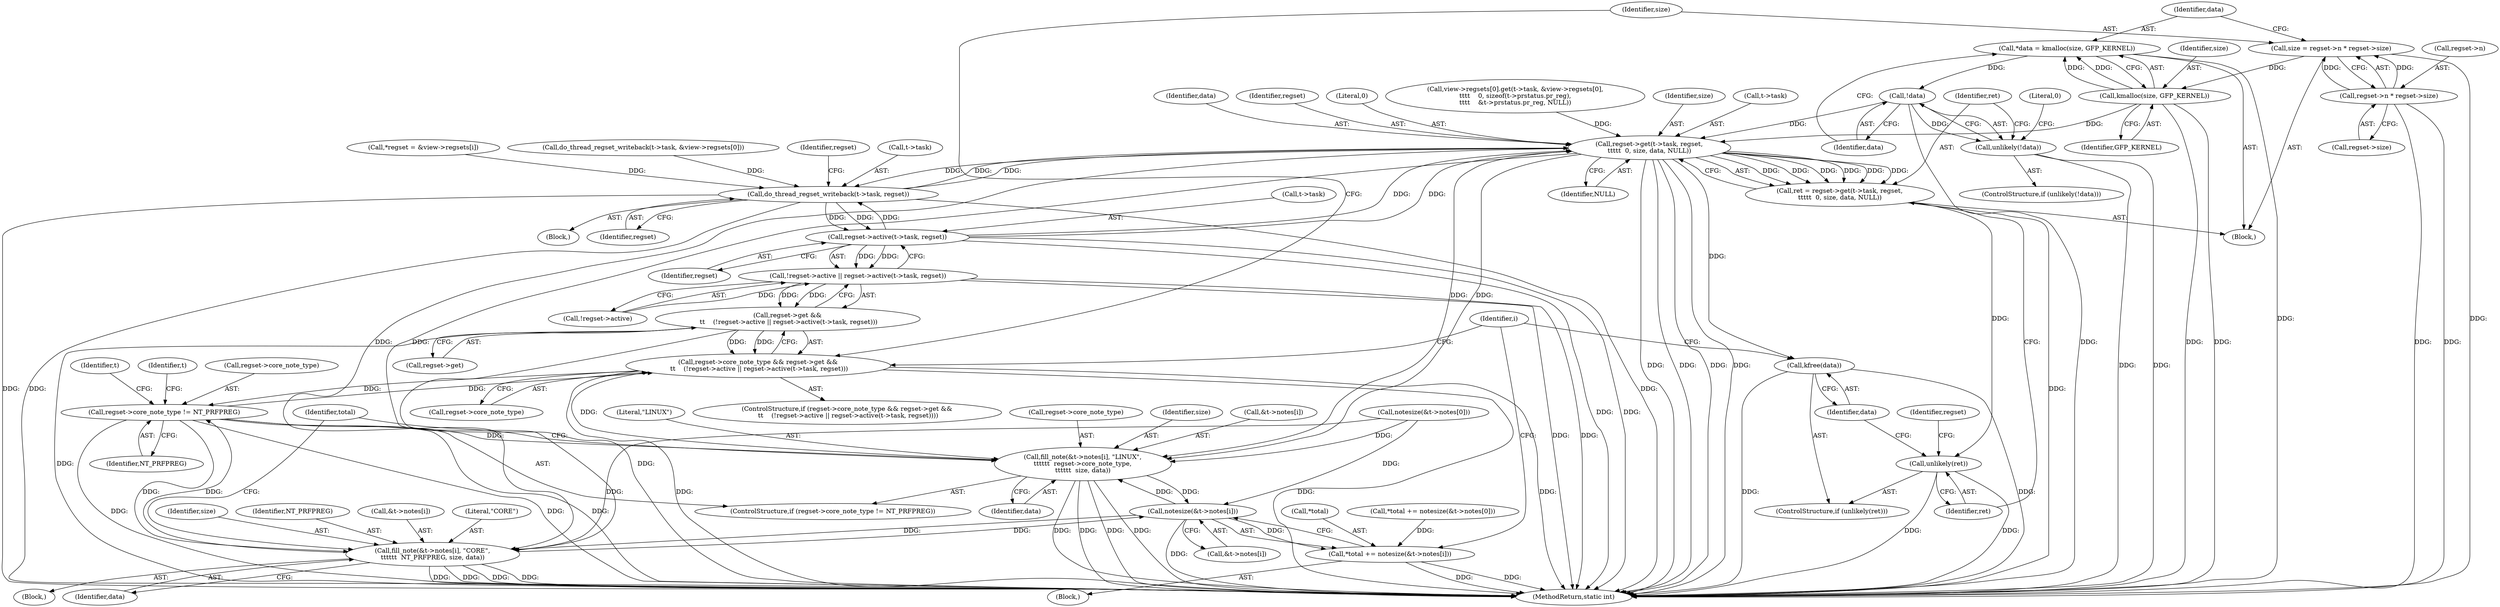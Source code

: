 digraph "0_linux_c8e252586f8d5de906385d8cf6385fee289a825e@API" {
"1000239" [label="(Call,*data = kmalloc(size, GFP_KERNEL))"];
"1000241" [label="(Call,kmalloc(size, GFP_KERNEL))"];
"1000229" [label="(Call,size = regset->n * regset->size)"];
"1000231" [label="(Call,regset->n * regset->size)"];
"1000246" [label="(Call,!data)"];
"1000245" [label="(Call,unlikely(!data))"];
"1000252" [label="(Call,regset->get(t->task, regset,\n\t\t\t\t\t  0, size, data, NULL))"];
"1000202" [label="(Call,do_thread_regset_writeback(t->task, regset))"];
"1000221" [label="(Call,regset->active(t->task, regset))"];
"1000216" [label="(Call,!regset->active || regset->active(t->task, regset))"];
"1000212" [label="(Call,regset->get &&\n \t\t    (!regset->active || regset->active(t->task, regset)))"];
"1000208" [label="(Call,regset->core_note_type && regset->get &&\n \t\t    (!regset->active || regset->active(t->task, regset)))"];
"1000269" [label="(Call,regset->core_note_type != NT_PRFPREG)"];
"1000274" [label="(Call,fill_note(&t->notes[i], \"LINUX\",\n\t\t\t\t\t\t  regset->core_note_type,\n\t\t\t\t\t\t  size, data))"];
"1000310" [label="(Call,notesize(&t->notes[i]))"];
"1000296" [label="(Call,fill_note(&t->notes[i], \"CORE\",\n\t\t\t\t\t\t  NT_PRFPREG, size, data))"];
"1000307" [label="(Call,*total += notesize(&t->notes[i]))"];
"1000250" [label="(Call,ret = regset->get(t->task, regset,\n\t\t\t\t\t  0, size, data, NULL))"];
"1000262" [label="(Call,unlikely(ret))"];
"1000264" [label="(Call,kfree(data))"];
"1000222" [label="(Call,t->task)"];
"1000288" [label="(Block,)"];
"1000263" [label="(Identifier,ret)"];
"1000231" [label="(Call,regset->n * regset->size)"];
"1000264" [label="(Call,kfree(data))"];
"1000213" [label="(Call,regset->get)"];
"1000281" [label="(Literal,\"LINUX\")"];
"1000242" [label="(Identifier,size)"];
"1000194" [label="(Call,*regset = &view->regsets[i])"];
"1000259" [label="(Identifier,data)"];
"1000278" [label="(Identifier,t)"];
"1000271" [label="(Identifier,regset)"];
"1000226" [label="(Block,)"];
"1000171" [label="(Call,do_thread_regset_writeback(t->task, &view->regsets[0]))"];
"1000245" [label="(Call,unlikely(!data))"];
"1000232" [label="(Call,regset->n)"];
"1000286" [label="(Identifier,data)"];
"1000229" [label="(Call,size = regset->n * regset->size)"];
"1000235" [label="(Call,regset->size)"];
"1000241" [label="(Call,kmalloc(size, GFP_KERNEL))"];
"1000256" [label="(Identifier,regset)"];
"1000191" [label="(Identifier,i)"];
"1000311" [label="(Call,&t->notes[i])"];
"1000319" [label="(MethodReturn,static int)"];
"1000164" [label="(Call,notesize(&t->notes[0]))"];
"1000161" [label="(Call,*total += notesize(&t->notes[0]))"];
"1000246" [label="(Call,!data)"];
"1000262" [label="(Call,unlikely(ret))"];
"1000249" [label="(Literal,0)"];
"1000243" [label="(Identifier,GFP_KERNEL)"];
"1000257" [label="(Literal,0)"];
"1000120" [label="(Call,view->regsets[0].get(t->task, &view->regsets[0],\n\t\t\t\t    0, sizeof(t->prstatus.pr_reg),\n\t\t\t\t    &t->prstatus.pr_reg, NULL))"];
"1000258" [label="(Identifier,size)"];
"1000265" [label="(Identifier,data)"];
"1000240" [label="(Identifier,data)"];
"1000270" [label="(Call,regset->core_note_type)"];
"1000253" [label="(Call,t->task)"];
"1000239" [label="(Call,*data = kmalloc(size, GFP_KERNEL))"];
"1000221" [label="(Call,regset->active(t->task, regset))"];
"1000306" [label="(Identifier,data)"];
"1000269" [label="(Call,regset->core_note_type != NT_PRFPREG)"];
"1000192" [label="(Block,)"];
"1000305" [label="(Identifier,size)"];
"1000244" [label="(ControlStructure,if (unlikely(!data)))"];
"1000307" [label="(Call,*total += notesize(&t->notes[i]))"];
"1000247" [label="(Identifier,data)"];
"1000282" [label="(Call,regset->core_note_type)"];
"1000217" [label="(Call,!regset->active)"];
"1000296" [label="(Call,fill_note(&t->notes[i], \"CORE\",\n\t\t\t\t\t\t  NT_PRFPREG, size, data))"];
"1000308" [label="(Call,*total)"];
"1000207" [label="(ControlStructure,if (regset->core_note_type && regset->get &&\n \t\t    (!regset->active || regset->active(t->task, regset))))"];
"1000261" [label="(ControlStructure,if (unlikely(ret)))"];
"1000202" [label="(Call,do_thread_regset_writeback(t->task, regset))"];
"1000209" [label="(Call,regset->core_note_type)"];
"1000285" [label="(Identifier,size)"];
"1000260" [label="(Identifier,NULL)"];
"1000250" [label="(Call,ret = regset->get(t->task, regset,\n\t\t\t\t\t  0, size, data, NULL))"];
"1000273" [label="(Identifier,NT_PRFPREG)"];
"1000292" [label="(Identifier,t)"];
"1000304" [label="(Identifier,NT_PRFPREG)"];
"1000210" [label="(Identifier,regset)"];
"1000212" [label="(Call,regset->get &&\n \t\t    (!regset->active || regset->active(t->task, regset)))"];
"1000297" [label="(Call,&t->notes[i])"];
"1000208" [label="(Call,regset->core_note_type && regset->get &&\n \t\t    (!regset->active || regset->active(t->task, regset)))"];
"1000268" [label="(ControlStructure,if (regset->core_note_type != NT_PRFPREG))"];
"1000275" [label="(Call,&t->notes[i])"];
"1000267" [label="(Block,)"];
"1000274" [label="(Call,fill_note(&t->notes[i], \"LINUX\",\n\t\t\t\t\t\t  regset->core_note_type,\n\t\t\t\t\t\t  size, data))"];
"1000203" [label="(Call,t->task)"];
"1000251" [label="(Identifier,ret)"];
"1000216" [label="(Call,!regset->active || regset->active(t->task, regset))"];
"1000252" [label="(Call,regset->get(t->task, regset,\n\t\t\t\t\t  0, size, data, NULL))"];
"1000309" [label="(Identifier,total)"];
"1000225" [label="(Identifier,regset)"];
"1000310" [label="(Call,notesize(&t->notes[i]))"];
"1000206" [label="(Identifier,regset)"];
"1000230" [label="(Identifier,size)"];
"1000303" [label="(Literal,\"CORE\")"];
"1000239" -> "1000226"  [label="AST: "];
"1000239" -> "1000241"  [label="CFG: "];
"1000240" -> "1000239"  [label="AST: "];
"1000241" -> "1000239"  [label="AST: "];
"1000247" -> "1000239"  [label="CFG: "];
"1000239" -> "1000319"  [label="DDG: "];
"1000241" -> "1000239"  [label="DDG: "];
"1000241" -> "1000239"  [label="DDG: "];
"1000239" -> "1000246"  [label="DDG: "];
"1000241" -> "1000243"  [label="CFG: "];
"1000242" -> "1000241"  [label="AST: "];
"1000243" -> "1000241"  [label="AST: "];
"1000241" -> "1000319"  [label="DDG: "];
"1000241" -> "1000319"  [label="DDG: "];
"1000229" -> "1000241"  [label="DDG: "];
"1000241" -> "1000252"  [label="DDG: "];
"1000229" -> "1000226"  [label="AST: "];
"1000229" -> "1000231"  [label="CFG: "];
"1000230" -> "1000229"  [label="AST: "];
"1000231" -> "1000229"  [label="AST: "];
"1000240" -> "1000229"  [label="CFG: "];
"1000229" -> "1000319"  [label="DDG: "];
"1000231" -> "1000229"  [label="DDG: "];
"1000231" -> "1000229"  [label="DDG: "];
"1000231" -> "1000235"  [label="CFG: "];
"1000232" -> "1000231"  [label="AST: "];
"1000235" -> "1000231"  [label="AST: "];
"1000231" -> "1000319"  [label="DDG: "];
"1000231" -> "1000319"  [label="DDG: "];
"1000246" -> "1000245"  [label="AST: "];
"1000246" -> "1000247"  [label="CFG: "];
"1000247" -> "1000246"  [label="AST: "];
"1000245" -> "1000246"  [label="CFG: "];
"1000246" -> "1000319"  [label="DDG: "];
"1000246" -> "1000245"  [label="DDG: "];
"1000246" -> "1000252"  [label="DDG: "];
"1000245" -> "1000244"  [label="AST: "];
"1000249" -> "1000245"  [label="CFG: "];
"1000251" -> "1000245"  [label="CFG: "];
"1000245" -> "1000319"  [label="DDG: "];
"1000245" -> "1000319"  [label="DDG: "];
"1000252" -> "1000250"  [label="AST: "];
"1000252" -> "1000260"  [label="CFG: "];
"1000253" -> "1000252"  [label="AST: "];
"1000256" -> "1000252"  [label="AST: "];
"1000257" -> "1000252"  [label="AST: "];
"1000258" -> "1000252"  [label="AST: "];
"1000259" -> "1000252"  [label="AST: "];
"1000260" -> "1000252"  [label="AST: "];
"1000250" -> "1000252"  [label="CFG: "];
"1000252" -> "1000319"  [label="DDG: "];
"1000252" -> "1000319"  [label="DDG: "];
"1000252" -> "1000319"  [label="DDG: "];
"1000252" -> "1000319"  [label="DDG: "];
"1000252" -> "1000202"  [label="DDG: "];
"1000252" -> "1000250"  [label="DDG: "];
"1000252" -> "1000250"  [label="DDG: "];
"1000252" -> "1000250"  [label="DDG: "];
"1000252" -> "1000250"  [label="DDG: "];
"1000252" -> "1000250"  [label="DDG: "];
"1000252" -> "1000250"  [label="DDG: "];
"1000202" -> "1000252"  [label="DDG: "];
"1000202" -> "1000252"  [label="DDG: "];
"1000221" -> "1000252"  [label="DDG: "];
"1000221" -> "1000252"  [label="DDG: "];
"1000120" -> "1000252"  [label="DDG: "];
"1000252" -> "1000264"  [label="DDG: "];
"1000252" -> "1000274"  [label="DDG: "];
"1000252" -> "1000274"  [label="DDG: "];
"1000252" -> "1000296"  [label="DDG: "];
"1000252" -> "1000296"  [label="DDG: "];
"1000202" -> "1000192"  [label="AST: "];
"1000202" -> "1000206"  [label="CFG: "];
"1000203" -> "1000202"  [label="AST: "];
"1000206" -> "1000202"  [label="AST: "];
"1000210" -> "1000202"  [label="CFG: "];
"1000202" -> "1000319"  [label="DDG: "];
"1000202" -> "1000319"  [label="DDG: "];
"1000202" -> "1000319"  [label="DDG: "];
"1000171" -> "1000202"  [label="DDG: "];
"1000221" -> "1000202"  [label="DDG: "];
"1000194" -> "1000202"  [label="DDG: "];
"1000202" -> "1000221"  [label="DDG: "];
"1000202" -> "1000221"  [label="DDG: "];
"1000221" -> "1000216"  [label="AST: "];
"1000221" -> "1000225"  [label="CFG: "];
"1000222" -> "1000221"  [label="AST: "];
"1000225" -> "1000221"  [label="AST: "];
"1000216" -> "1000221"  [label="CFG: "];
"1000221" -> "1000319"  [label="DDG: "];
"1000221" -> "1000319"  [label="DDG: "];
"1000221" -> "1000216"  [label="DDG: "];
"1000221" -> "1000216"  [label="DDG: "];
"1000216" -> "1000212"  [label="AST: "];
"1000216" -> "1000217"  [label="CFG: "];
"1000217" -> "1000216"  [label="AST: "];
"1000212" -> "1000216"  [label="CFG: "];
"1000216" -> "1000319"  [label="DDG: "];
"1000216" -> "1000319"  [label="DDG: "];
"1000216" -> "1000212"  [label="DDG: "];
"1000216" -> "1000212"  [label="DDG: "];
"1000217" -> "1000216"  [label="DDG: "];
"1000212" -> "1000208"  [label="AST: "];
"1000212" -> "1000213"  [label="CFG: "];
"1000213" -> "1000212"  [label="AST: "];
"1000208" -> "1000212"  [label="CFG: "];
"1000212" -> "1000319"  [label="DDG: "];
"1000212" -> "1000319"  [label="DDG: "];
"1000212" -> "1000208"  [label="DDG: "];
"1000212" -> "1000208"  [label="DDG: "];
"1000208" -> "1000207"  [label="AST: "];
"1000208" -> "1000209"  [label="CFG: "];
"1000209" -> "1000208"  [label="AST: "];
"1000230" -> "1000208"  [label="CFG: "];
"1000191" -> "1000208"  [label="CFG: "];
"1000208" -> "1000319"  [label="DDG: "];
"1000208" -> "1000319"  [label="DDG: "];
"1000208" -> "1000319"  [label="DDG: "];
"1000269" -> "1000208"  [label="DDG: "];
"1000274" -> "1000208"  [label="DDG: "];
"1000208" -> "1000269"  [label="DDG: "];
"1000269" -> "1000268"  [label="AST: "];
"1000269" -> "1000273"  [label="CFG: "];
"1000270" -> "1000269"  [label="AST: "];
"1000273" -> "1000269"  [label="AST: "];
"1000278" -> "1000269"  [label="CFG: "];
"1000292" -> "1000269"  [label="CFG: "];
"1000269" -> "1000319"  [label="DDG: "];
"1000269" -> "1000319"  [label="DDG: "];
"1000269" -> "1000319"  [label="DDG: "];
"1000296" -> "1000269"  [label="DDG: "];
"1000269" -> "1000274"  [label="DDG: "];
"1000269" -> "1000296"  [label="DDG: "];
"1000274" -> "1000268"  [label="AST: "];
"1000274" -> "1000286"  [label="CFG: "];
"1000275" -> "1000274"  [label="AST: "];
"1000281" -> "1000274"  [label="AST: "];
"1000282" -> "1000274"  [label="AST: "];
"1000285" -> "1000274"  [label="AST: "];
"1000286" -> "1000274"  [label="AST: "];
"1000309" -> "1000274"  [label="CFG: "];
"1000274" -> "1000319"  [label="DDG: "];
"1000274" -> "1000319"  [label="DDG: "];
"1000274" -> "1000319"  [label="DDG: "];
"1000274" -> "1000319"  [label="DDG: "];
"1000310" -> "1000274"  [label="DDG: "];
"1000164" -> "1000274"  [label="DDG: "];
"1000274" -> "1000310"  [label="DDG: "];
"1000310" -> "1000307"  [label="AST: "];
"1000310" -> "1000311"  [label="CFG: "];
"1000311" -> "1000310"  [label="AST: "];
"1000307" -> "1000310"  [label="CFG: "];
"1000310" -> "1000319"  [label="DDG: "];
"1000310" -> "1000296"  [label="DDG: "];
"1000310" -> "1000307"  [label="DDG: "];
"1000296" -> "1000310"  [label="DDG: "];
"1000164" -> "1000310"  [label="DDG: "];
"1000296" -> "1000288"  [label="AST: "];
"1000296" -> "1000306"  [label="CFG: "];
"1000297" -> "1000296"  [label="AST: "];
"1000303" -> "1000296"  [label="AST: "];
"1000304" -> "1000296"  [label="AST: "];
"1000305" -> "1000296"  [label="AST: "];
"1000306" -> "1000296"  [label="AST: "];
"1000309" -> "1000296"  [label="CFG: "];
"1000296" -> "1000319"  [label="DDG: "];
"1000296" -> "1000319"  [label="DDG: "];
"1000296" -> "1000319"  [label="DDG: "];
"1000296" -> "1000319"  [label="DDG: "];
"1000164" -> "1000296"  [label="DDG: "];
"1000307" -> "1000267"  [label="AST: "];
"1000308" -> "1000307"  [label="AST: "];
"1000191" -> "1000307"  [label="CFG: "];
"1000307" -> "1000319"  [label="DDG: "];
"1000307" -> "1000319"  [label="DDG: "];
"1000161" -> "1000307"  [label="DDG: "];
"1000250" -> "1000226"  [label="AST: "];
"1000251" -> "1000250"  [label="AST: "];
"1000263" -> "1000250"  [label="CFG: "];
"1000250" -> "1000319"  [label="DDG: "];
"1000250" -> "1000262"  [label="DDG: "];
"1000262" -> "1000261"  [label="AST: "];
"1000262" -> "1000263"  [label="CFG: "];
"1000263" -> "1000262"  [label="AST: "];
"1000265" -> "1000262"  [label="CFG: "];
"1000271" -> "1000262"  [label="CFG: "];
"1000262" -> "1000319"  [label="DDG: "];
"1000262" -> "1000319"  [label="DDG: "];
"1000264" -> "1000261"  [label="AST: "];
"1000264" -> "1000265"  [label="CFG: "];
"1000265" -> "1000264"  [label="AST: "];
"1000191" -> "1000264"  [label="CFG: "];
"1000264" -> "1000319"  [label="DDG: "];
"1000264" -> "1000319"  [label="DDG: "];
}
